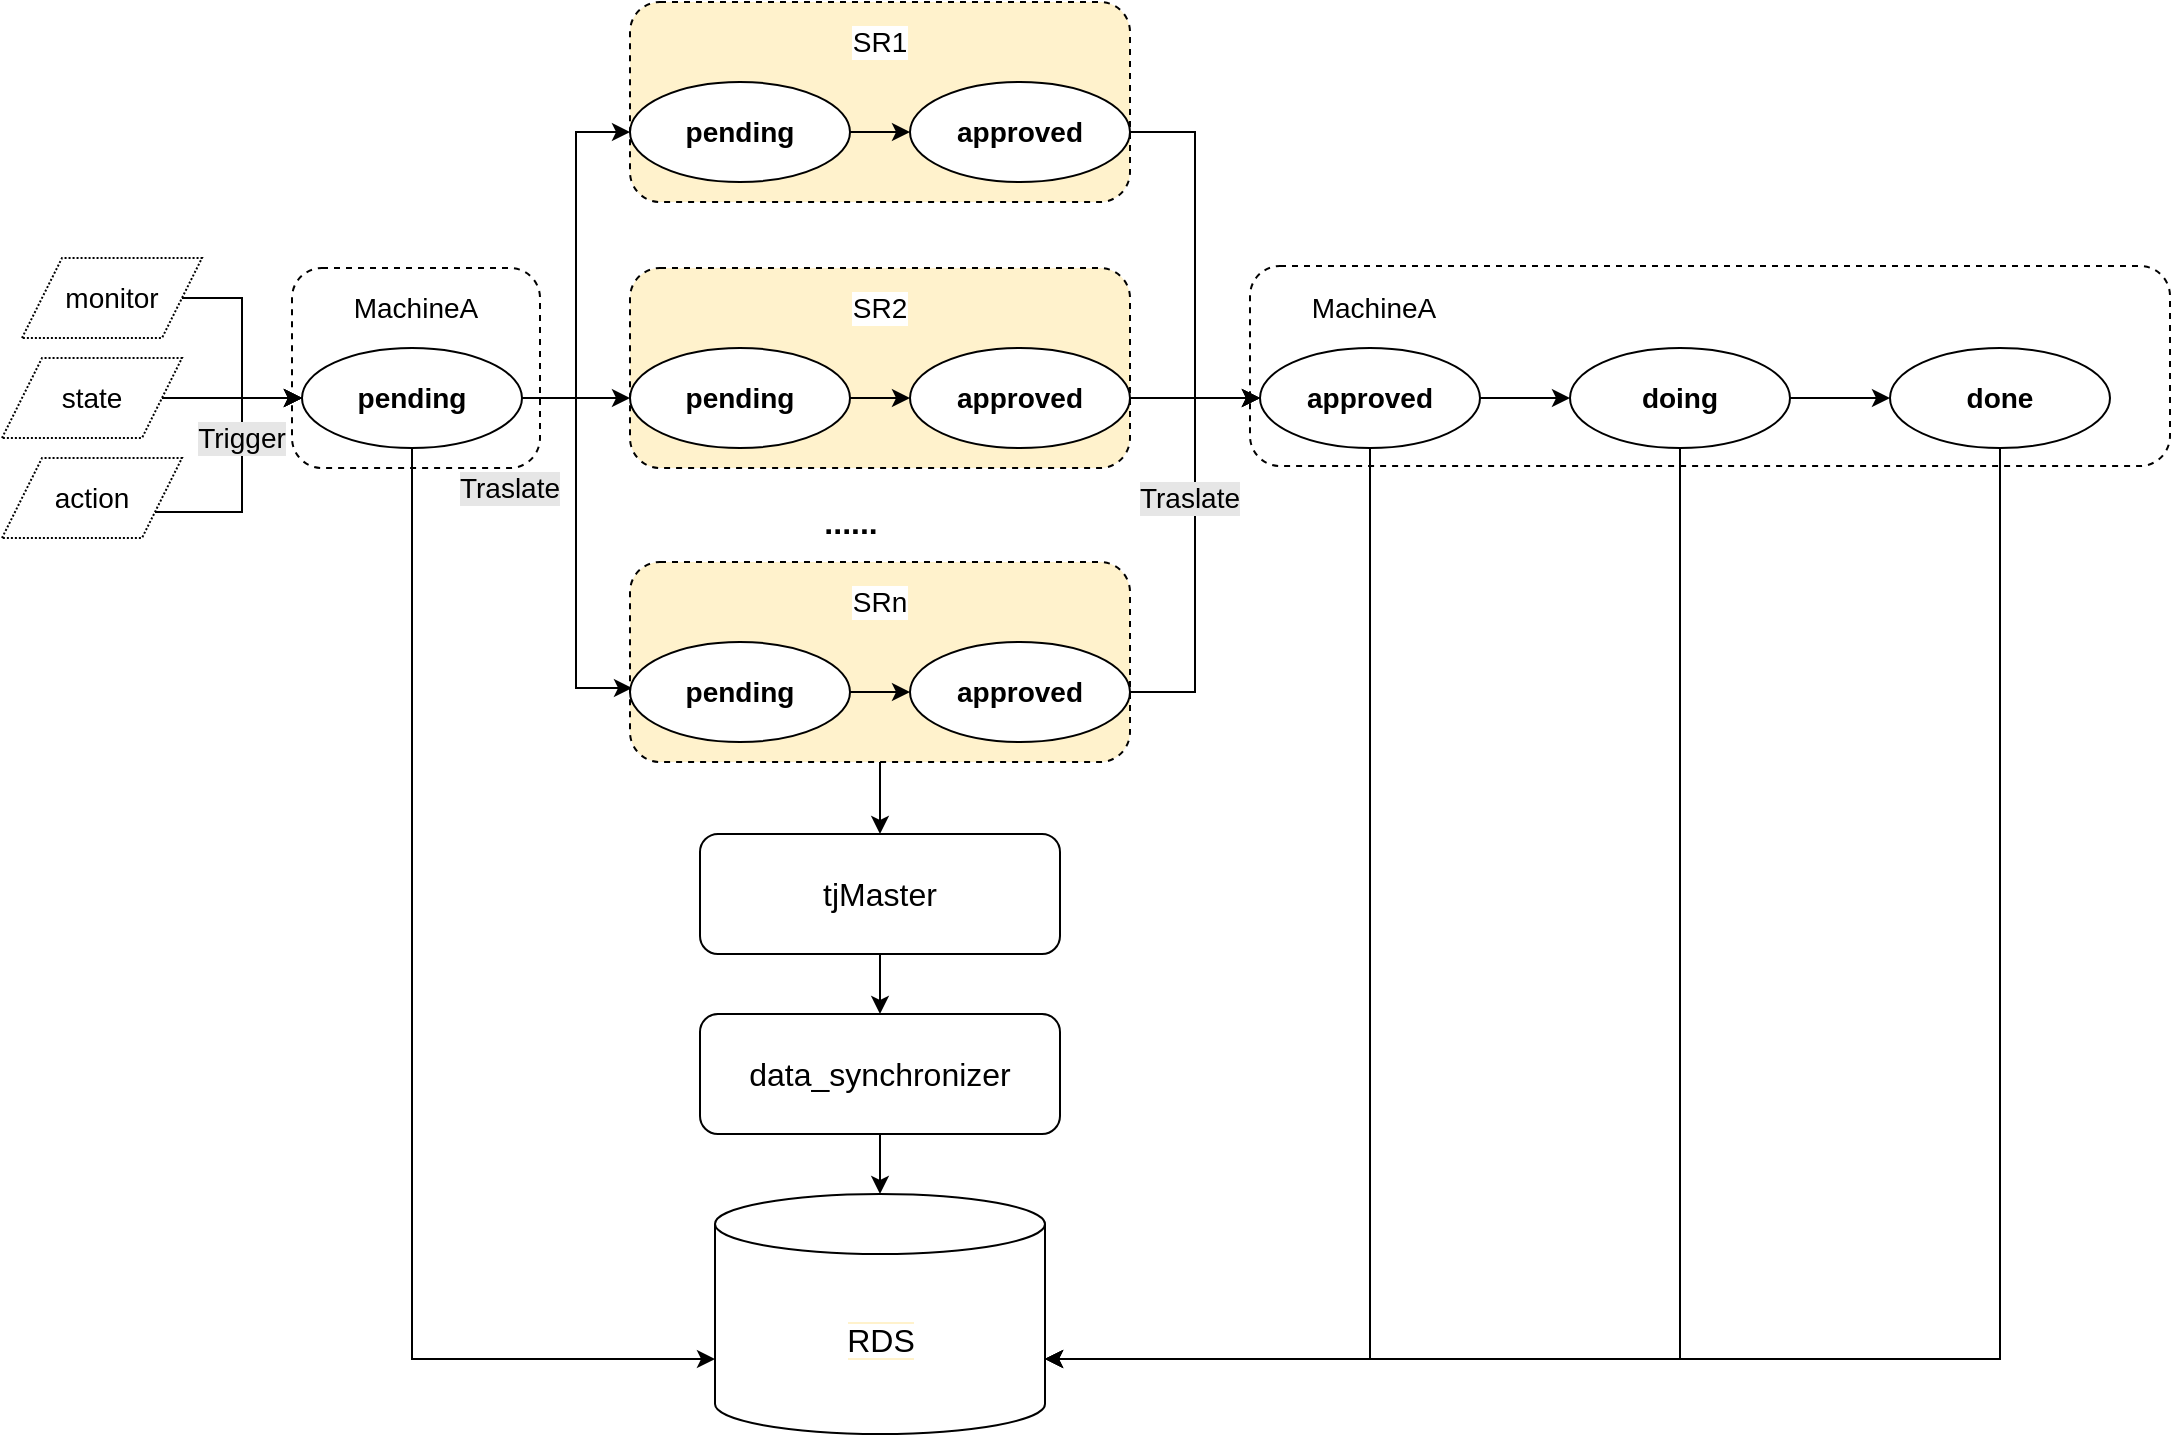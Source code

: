 <mxfile version="14.4.6" type="github">
  <diagram id="MMFUoUL-iYYDqlndlSFT" name="第 1 页">
    <mxGraphModel dx="1298" dy="945" grid="1" gridSize="10" guides="1" tooltips="1" connect="1" arrows="1" fold="1" page="1" pageScale="1" pageWidth="583" pageHeight="827" math="0" shadow="0">
      <root>
        <mxCell id="0" />
        <mxCell id="1" parent="0" />
        <mxCell id="JBcYczJnqvZJM_Ojkkls-45" value="" style="rounded=1;whiteSpace=wrap;html=1;dashed=1;labelBackgroundColor=#ffffff;fontSize=14;" vertex="1" parent="1">
          <mxGeometry x="151" y="197" width="124" height="100" as="geometry" />
        </mxCell>
        <mxCell id="JBcYczJnqvZJM_Ojkkls-49" value="" style="rounded=1;whiteSpace=wrap;html=1;dashed=1;labelBackgroundColor=#ffffff;fontSize=14;" vertex="1" parent="1">
          <mxGeometry x="630" y="196" width="460" height="100" as="geometry" />
        </mxCell>
        <mxCell id="JBcYczJnqvZJM_Ojkkls-78" style="edgeStyle=orthogonalEdgeStyle;rounded=0;orthogonalLoop=1;jettySize=auto;html=1;entryX=0;entryY=0;entryDx=0;entryDy=82.5;entryPerimeter=0;fontSize=16;exitX=0.5;exitY=1;exitDx=0;exitDy=0;" edge="1" parent="1" source="JBcYczJnqvZJM_Ojkkls-10" target="JBcYczJnqvZJM_Ojkkls-75">
          <mxGeometry relative="1" as="geometry" />
        </mxCell>
        <mxCell id="JBcYczJnqvZJM_Ojkkls-19" value="" style="rounded=1;whiteSpace=wrap;html=1;dashed=1;labelBackgroundColor=#FFF2CC;fontSize=14;fillColor=#FFF2CC;" vertex="1" parent="1">
          <mxGeometry x="320" y="64" width="250" height="100" as="geometry" />
        </mxCell>
        <mxCell id="JBcYczJnqvZJM_Ojkkls-15" style="edgeStyle=orthogonalEdgeStyle;rounded=0;orthogonalLoop=1;jettySize=auto;html=1;entryX=0;entryY=0.5;entryDx=0;entryDy=0;fontSize=14;" edge="1" parent="1" source="JBcYczJnqvZJM_Ojkkls-5" target="JBcYczJnqvZJM_Ojkkls-10">
          <mxGeometry relative="1" as="geometry">
            <Array as="points">
              <mxPoint x="126" y="212" />
              <mxPoint x="126" y="262" />
            </Array>
          </mxGeometry>
        </mxCell>
        <mxCell id="JBcYczJnqvZJM_Ojkkls-5" value="monitor" style="shape=parallelogram;perimeter=parallelogramPerimeter;whiteSpace=wrap;html=1;fixedSize=1;dashed=1;dashPattern=1 1;labelBackgroundColor=#ffffff;fontSize=14;" vertex="1" parent="1">
          <mxGeometry x="16" y="192" width="90" height="40" as="geometry" />
        </mxCell>
        <mxCell id="JBcYczJnqvZJM_Ojkkls-13" value="" style="edgeStyle=orthogonalEdgeStyle;rounded=0;orthogonalLoop=1;jettySize=auto;html=1;fontSize=14;" edge="1" parent="1" source="JBcYczJnqvZJM_Ojkkls-7" target="JBcYczJnqvZJM_Ojkkls-10">
          <mxGeometry relative="1" as="geometry" />
        </mxCell>
        <mxCell id="JBcYczJnqvZJM_Ojkkls-7" value="state" style="shape=parallelogram;perimeter=parallelogramPerimeter;whiteSpace=wrap;html=1;fixedSize=1;dashed=1;dashPattern=1 1;labelBackgroundColor=#ffffff;fontSize=14;" vertex="1" parent="1">
          <mxGeometry x="6" y="242" width="90" height="40" as="geometry" />
        </mxCell>
        <mxCell id="JBcYczJnqvZJM_Ojkkls-14" value="" style="edgeStyle=orthogonalEdgeStyle;rounded=0;orthogonalLoop=1;jettySize=auto;html=1;fontSize=14;exitX=1;exitY=0.75;exitDx=0;exitDy=0;" edge="1" parent="1" source="JBcYczJnqvZJM_Ojkkls-16" target="JBcYczJnqvZJM_Ojkkls-10">
          <mxGeometry relative="1" as="geometry">
            <Array as="points">
              <mxPoint x="126" y="262" />
            </Array>
          </mxGeometry>
        </mxCell>
        <mxCell id="JBcYczJnqvZJM_Ojkkls-8" value="action" style="shape=parallelogram;perimeter=parallelogramPerimeter;whiteSpace=wrap;html=1;fixedSize=1;dashed=1;dashPattern=1 1;labelBackgroundColor=#ffffff;fontSize=14;" vertex="1" parent="1">
          <mxGeometry x="6" y="292" width="90" height="40" as="geometry" />
        </mxCell>
        <mxCell id="JBcYczJnqvZJM_Ojkkls-40" style="edgeStyle=orthogonalEdgeStyle;rounded=0;orthogonalLoop=1;jettySize=auto;html=1;entryX=0;entryY=0.5;entryDx=0;entryDy=0;fontSize=16;" edge="1" parent="1" source="JBcYczJnqvZJM_Ojkkls-10" target="JBcYczJnqvZJM_Ojkkls-29">
          <mxGeometry relative="1" as="geometry" />
        </mxCell>
        <mxCell id="JBcYczJnqvZJM_Ojkkls-41" style="edgeStyle=orthogonalEdgeStyle;rounded=0;orthogonalLoop=1;jettySize=auto;html=1;exitX=1;exitY=0.5;exitDx=0;exitDy=0;entryX=0;entryY=0.5;entryDx=0;entryDy=0;fontSize=16;" edge="1" parent="1" source="JBcYczJnqvZJM_Ojkkls-10" target="JBcYczJnqvZJM_Ojkkls-22">
          <mxGeometry relative="1" as="geometry" />
        </mxCell>
        <mxCell id="JBcYczJnqvZJM_Ojkkls-42" style="edgeStyle=orthogonalEdgeStyle;rounded=0;orthogonalLoop=1;jettySize=auto;html=1;exitX=1;exitY=0.5;exitDx=0;exitDy=0;entryX=0.004;entryY=0.63;entryDx=0;entryDy=0;entryPerimeter=0;fontSize=16;" edge="1" parent="1" source="JBcYczJnqvZJM_Ojkkls-10" target="JBcYczJnqvZJM_Ojkkls-34">
          <mxGeometry relative="1" as="geometry" />
        </mxCell>
        <mxCell id="JBcYczJnqvZJM_Ojkkls-10" value="pending" style="ellipse;whiteSpace=wrap;html=1;labelBackgroundColor=#ffffff;fontSize=14;fontStyle=1" vertex="1" parent="1">
          <mxGeometry x="156" y="237" width="110" height="50" as="geometry" />
        </mxCell>
        <mxCell id="JBcYczJnqvZJM_Ojkkls-18" value="" style="edgeStyle=orthogonalEdgeStyle;rounded=0;orthogonalLoop=1;jettySize=auto;html=1;fontSize=14;exitX=1;exitY=0.75;exitDx=0;exitDy=0;entryX=0;entryY=0.5;entryDx=0;entryDy=0;" edge="1" parent="1" source="JBcYczJnqvZJM_Ojkkls-8" target="JBcYczJnqvZJM_Ojkkls-10">
          <mxGeometry relative="1" as="geometry">
            <mxPoint x="82.5" y="319" as="sourcePoint" />
            <mxPoint x="146" y="262" as="targetPoint" />
            <Array as="points">
              <mxPoint x="126" y="319" />
              <mxPoint x="126" y="262" />
            </Array>
          </mxGeometry>
        </mxCell>
        <mxCell id="JBcYczJnqvZJM_Ojkkls-16" value="Trigger" style="text;html=1;strokeColor=none;fillColor=none;align=center;verticalAlign=middle;whiteSpace=wrap;rounded=0;dashed=1;labelBackgroundColor=#E6E6E6;fontSize=14;" vertex="1" parent="1">
          <mxGeometry x="106" y="272" width="40" height="20" as="geometry" />
        </mxCell>
        <mxCell id="JBcYczJnqvZJM_Ojkkls-25" style="edgeStyle=orthogonalEdgeStyle;rounded=0;orthogonalLoop=1;jettySize=auto;html=1;exitX=1;exitY=0.5;exitDx=0;exitDy=0;entryX=0;entryY=0.5;entryDx=0;entryDy=0;fontSize=14;" edge="1" parent="1" source="JBcYczJnqvZJM_Ojkkls-22" target="JBcYczJnqvZJM_Ojkkls-23">
          <mxGeometry relative="1" as="geometry" />
        </mxCell>
        <mxCell id="JBcYczJnqvZJM_Ojkkls-22" value="pending" style="ellipse;whiteSpace=wrap;html=1;labelBackgroundColor=#ffffff;fontSize=14;fontStyle=1" vertex="1" parent="1">
          <mxGeometry x="320" y="104" width="110" height="50" as="geometry" />
        </mxCell>
        <mxCell id="JBcYczJnqvZJM_Ojkkls-70" style="edgeStyle=orthogonalEdgeStyle;rounded=0;orthogonalLoop=1;jettySize=auto;html=1;exitX=1;exitY=0.5;exitDx=0;exitDy=0;entryX=0;entryY=0.5;entryDx=0;entryDy=0;fontSize=16;" edge="1" parent="1" source="JBcYczJnqvZJM_Ojkkls-23" target="JBcYczJnqvZJM_Ojkkls-50">
          <mxGeometry relative="1" as="geometry" />
        </mxCell>
        <mxCell id="JBcYczJnqvZJM_Ojkkls-23" value="approved" style="ellipse;whiteSpace=wrap;html=1;labelBackgroundColor=#ffffff;fontSize=14;fontStyle=1" vertex="1" parent="1">
          <mxGeometry x="460" y="104" width="110" height="50" as="geometry" />
        </mxCell>
        <mxCell id="JBcYczJnqvZJM_Ojkkls-24" value="SR1" style="text;html=1;strokeColor=none;fillColor=none;align=center;verticalAlign=middle;whiteSpace=wrap;rounded=0;labelBackgroundColor=#ffffff;fontSize=14;" vertex="1" parent="1">
          <mxGeometry x="425" y="74" width="40" height="20" as="geometry" />
        </mxCell>
        <mxCell id="JBcYczJnqvZJM_Ojkkls-27" value="" style="rounded=1;whiteSpace=wrap;html=1;dashed=1;labelBackgroundColor=#FFF2CC;fontSize=14;fillColor=#FFF2CC;" vertex="1" parent="1">
          <mxGeometry x="320" y="197" width="250" height="100" as="geometry" />
        </mxCell>
        <mxCell id="JBcYczJnqvZJM_Ojkkls-28" style="edgeStyle=orthogonalEdgeStyle;rounded=0;orthogonalLoop=1;jettySize=auto;html=1;exitX=1;exitY=0.5;exitDx=0;exitDy=0;entryX=0;entryY=0.5;entryDx=0;entryDy=0;fontSize=14;" edge="1" parent="1" source="JBcYczJnqvZJM_Ojkkls-29" target="JBcYczJnqvZJM_Ojkkls-30">
          <mxGeometry relative="1" as="geometry" />
        </mxCell>
        <mxCell id="JBcYczJnqvZJM_Ojkkls-29" value="pending" style="ellipse;whiteSpace=wrap;html=1;labelBackgroundColor=#ffffff;fontSize=14;fontStyle=1" vertex="1" parent="1">
          <mxGeometry x="320" y="237" width="110" height="50" as="geometry" />
        </mxCell>
        <mxCell id="JBcYczJnqvZJM_Ojkkls-71" style="edgeStyle=orthogonalEdgeStyle;rounded=0;orthogonalLoop=1;jettySize=auto;html=1;exitX=1;exitY=0.5;exitDx=0;exitDy=0;fontSize=16;" edge="1" parent="1" source="JBcYczJnqvZJM_Ojkkls-30" target="JBcYczJnqvZJM_Ojkkls-50">
          <mxGeometry relative="1" as="geometry" />
        </mxCell>
        <mxCell id="JBcYczJnqvZJM_Ojkkls-30" value="approved" style="ellipse;whiteSpace=wrap;html=1;labelBackgroundColor=#ffffff;fontSize=14;fontStyle=1" vertex="1" parent="1">
          <mxGeometry x="460" y="237" width="110" height="50" as="geometry" />
        </mxCell>
        <mxCell id="JBcYczJnqvZJM_Ojkkls-31" value="SR2" style="text;html=1;strokeColor=none;fillColor=none;align=center;verticalAlign=middle;whiteSpace=wrap;rounded=0;labelBackgroundColor=#ffffff;fontSize=14;" vertex="1" parent="1">
          <mxGeometry x="425" y="207" width="40" height="20" as="geometry" />
        </mxCell>
        <mxCell id="JBcYczJnqvZJM_Ojkkls-79" style="edgeStyle=orthogonalEdgeStyle;rounded=0;orthogonalLoop=1;jettySize=auto;html=1;fontSize=16;" edge="1" parent="1" source="JBcYczJnqvZJM_Ojkkls-34" target="JBcYczJnqvZJM_Ojkkls-77">
          <mxGeometry relative="1" as="geometry" />
        </mxCell>
        <mxCell id="JBcYczJnqvZJM_Ojkkls-34" value="" style="rounded=1;whiteSpace=wrap;html=1;dashed=1;labelBackgroundColor=#FFF2CC;fontSize=14;fillColor=#FFF2CC;" vertex="1" parent="1">
          <mxGeometry x="320" y="344" width="250" height="100" as="geometry" />
        </mxCell>
        <mxCell id="JBcYczJnqvZJM_Ojkkls-35" style="edgeStyle=orthogonalEdgeStyle;rounded=0;orthogonalLoop=1;jettySize=auto;html=1;exitX=1;exitY=0.5;exitDx=0;exitDy=0;entryX=0;entryY=0.5;entryDx=0;entryDy=0;fontSize=14;" edge="1" parent="1" source="JBcYczJnqvZJM_Ojkkls-36" target="JBcYczJnqvZJM_Ojkkls-37">
          <mxGeometry relative="1" as="geometry" />
        </mxCell>
        <mxCell id="JBcYczJnqvZJM_Ojkkls-36" value="pending" style="ellipse;whiteSpace=wrap;html=1;labelBackgroundColor=#ffffff;fontSize=14;fontStyle=1" vertex="1" parent="1">
          <mxGeometry x="320" y="384" width="110" height="50" as="geometry" />
        </mxCell>
        <mxCell id="JBcYczJnqvZJM_Ojkkls-72" style="edgeStyle=orthogonalEdgeStyle;rounded=0;orthogonalLoop=1;jettySize=auto;html=1;exitX=1;exitY=0.5;exitDx=0;exitDy=0;entryX=0;entryY=0.5;entryDx=0;entryDy=0;fontSize=16;" edge="1" parent="1" source="JBcYczJnqvZJM_Ojkkls-37" target="JBcYczJnqvZJM_Ojkkls-50">
          <mxGeometry relative="1" as="geometry" />
        </mxCell>
        <mxCell id="JBcYczJnqvZJM_Ojkkls-37" value="approved" style="ellipse;whiteSpace=wrap;html=1;labelBackgroundColor=#ffffff;fontSize=14;fontStyle=1" vertex="1" parent="1">
          <mxGeometry x="460" y="384" width="110" height="50" as="geometry" />
        </mxCell>
        <mxCell id="JBcYczJnqvZJM_Ojkkls-38" value="SRn" style="text;html=1;strokeColor=none;fillColor=none;align=center;verticalAlign=middle;whiteSpace=wrap;rounded=0;labelBackgroundColor=#ffffff;fontSize=14;" vertex="1" parent="1">
          <mxGeometry x="425" y="354" width="40" height="20" as="geometry" />
        </mxCell>
        <mxCell id="JBcYczJnqvZJM_Ojkkls-39" value="......" style="text;html=1;align=center;verticalAlign=middle;resizable=0;points=[];autosize=1;fontSize=16;fontStyle=1" vertex="1" parent="1">
          <mxGeometry x="410" y="314" width="40" height="20" as="geometry" />
        </mxCell>
        <mxCell id="JBcYczJnqvZJM_Ojkkls-43" value="Traslate" style="text;html=1;strokeColor=none;fillColor=none;align=center;verticalAlign=middle;whiteSpace=wrap;rounded=0;dashed=1;labelBackgroundColor=#E6E6E6;fontSize=14;" vertex="1" parent="1">
          <mxGeometry x="240" y="297" width="40" height="20" as="geometry" />
        </mxCell>
        <mxCell id="JBcYczJnqvZJM_Ojkkls-47" value="MachineA" style="text;html=1;strokeColor=none;fillColor=none;align=center;verticalAlign=middle;whiteSpace=wrap;rounded=0;labelBackgroundColor=#ffffff;fontSize=14;" vertex="1" parent="1">
          <mxGeometry x="178" y="207" width="70" height="20" as="geometry" />
        </mxCell>
        <mxCell id="JBcYczJnqvZJM_Ojkkls-80" value="" style="edgeStyle=orthogonalEdgeStyle;rounded=0;orthogonalLoop=1;jettySize=auto;html=1;fontSize=16;" edge="1" parent="1" source="JBcYczJnqvZJM_Ojkkls-50" target="JBcYczJnqvZJM_Ojkkls-73">
          <mxGeometry relative="1" as="geometry" />
        </mxCell>
        <mxCell id="JBcYczJnqvZJM_Ojkkls-82" style="edgeStyle=orthogonalEdgeStyle;rounded=0;orthogonalLoop=1;jettySize=auto;html=1;entryX=1;entryY=0;entryDx=0;entryDy=82.5;entryPerimeter=0;fontSize=16;exitX=0.5;exitY=1;exitDx=0;exitDy=0;" edge="1" parent="1" source="JBcYczJnqvZJM_Ojkkls-50" target="JBcYczJnqvZJM_Ojkkls-75">
          <mxGeometry relative="1" as="geometry" />
        </mxCell>
        <mxCell id="JBcYczJnqvZJM_Ojkkls-50" value="approved" style="ellipse;whiteSpace=wrap;html=1;labelBackgroundColor=#ffffff;fontSize=14;fontStyle=1" vertex="1" parent="1">
          <mxGeometry x="635" y="237" width="110" height="50" as="geometry" />
        </mxCell>
        <mxCell id="JBcYczJnqvZJM_Ojkkls-51" value="MachineA" style="text;html=1;strokeColor=none;fillColor=none;align=center;verticalAlign=middle;whiteSpace=wrap;rounded=0;labelBackgroundColor=#ffffff;fontSize=14;" vertex="1" parent="1">
          <mxGeometry x="657" y="207" width="70" height="20" as="geometry" />
        </mxCell>
        <mxCell id="JBcYczJnqvZJM_Ojkkls-56" value="Traslate" style="text;html=1;strokeColor=none;fillColor=none;align=center;verticalAlign=middle;whiteSpace=wrap;rounded=0;dashed=1;labelBackgroundColor=#E6E6E6;fontSize=14;" vertex="1" parent="1">
          <mxGeometry x="580" y="302" width="40" height="20" as="geometry" />
        </mxCell>
        <mxCell id="JBcYczJnqvZJM_Ojkkls-81" value="" style="edgeStyle=orthogonalEdgeStyle;rounded=0;orthogonalLoop=1;jettySize=auto;html=1;fontSize=16;" edge="1" parent="1" source="JBcYczJnqvZJM_Ojkkls-73" target="JBcYczJnqvZJM_Ojkkls-74">
          <mxGeometry relative="1" as="geometry" />
        </mxCell>
        <mxCell id="JBcYczJnqvZJM_Ojkkls-83" style="edgeStyle=orthogonalEdgeStyle;rounded=0;orthogonalLoop=1;jettySize=auto;html=1;entryX=1;entryY=0;entryDx=0;entryDy=82.5;entryPerimeter=0;fontSize=16;exitX=0.5;exitY=1;exitDx=0;exitDy=0;" edge="1" parent="1" source="JBcYczJnqvZJM_Ojkkls-73" target="JBcYczJnqvZJM_Ojkkls-75">
          <mxGeometry relative="1" as="geometry" />
        </mxCell>
        <mxCell id="JBcYczJnqvZJM_Ojkkls-73" value="doing" style="ellipse;whiteSpace=wrap;html=1;labelBackgroundColor=#ffffff;fontSize=14;fontStyle=1" vertex="1" parent="1">
          <mxGeometry x="790" y="237" width="110" height="50" as="geometry" />
        </mxCell>
        <mxCell id="JBcYczJnqvZJM_Ojkkls-84" style="edgeStyle=orthogonalEdgeStyle;rounded=0;orthogonalLoop=1;jettySize=auto;html=1;entryX=1;entryY=0;entryDx=0;entryDy=82.5;entryPerimeter=0;fontSize=16;exitX=0.5;exitY=1;exitDx=0;exitDy=0;" edge="1" parent="1" source="JBcYczJnqvZJM_Ojkkls-74" target="JBcYczJnqvZJM_Ojkkls-75">
          <mxGeometry relative="1" as="geometry" />
        </mxCell>
        <mxCell id="JBcYczJnqvZJM_Ojkkls-74" value="done" style="ellipse;whiteSpace=wrap;html=1;labelBackgroundColor=#ffffff;fontSize=14;fontStyle=1" vertex="1" parent="1">
          <mxGeometry x="950" y="237" width="110" height="50" as="geometry" />
        </mxCell>
        <mxCell id="JBcYczJnqvZJM_Ojkkls-75" value="&lt;span style=&quot;background-color: rgb(255 , 255 , 255)&quot;&gt;RDS&lt;/span&gt;" style="shape=cylinder3;whiteSpace=wrap;html=1;boundedLbl=1;backgroundOutline=1;size=15;labelBackgroundColor=#FFF2CC;fontSize=16;" vertex="1" parent="1">
          <mxGeometry x="362.5" y="660" width="165" height="120" as="geometry" />
        </mxCell>
        <mxCell id="JBcYczJnqvZJM_Ojkkls-87" value="" style="edgeStyle=orthogonalEdgeStyle;rounded=0;orthogonalLoop=1;jettySize=auto;html=1;fontSize=16;" edge="1" parent="1" source="JBcYczJnqvZJM_Ojkkls-77" target="JBcYczJnqvZJM_Ojkkls-86">
          <mxGeometry relative="1" as="geometry" />
        </mxCell>
        <mxCell id="JBcYczJnqvZJM_Ojkkls-77" value="tjMaster" style="rounded=1;whiteSpace=wrap;html=1;labelBackgroundColor=none;fillColor=#ffffff;fontSize=16;" vertex="1" parent="1">
          <mxGeometry x="355" y="480" width="180" height="60" as="geometry" />
        </mxCell>
        <mxCell id="JBcYczJnqvZJM_Ojkkls-88" value="" style="edgeStyle=orthogonalEdgeStyle;rounded=0;orthogonalLoop=1;jettySize=auto;html=1;fontSize=16;" edge="1" parent="1" source="JBcYczJnqvZJM_Ojkkls-86" target="JBcYczJnqvZJM_Ojkkls-75">
          <mxGeometry relative="1" as="geometry" />
        </mxCell>
        <mxCell id="JBcYczJnqvZJM_Ojkkls-86" value="data_synchronizer" style="rounded=1;whiteSpace=wrap;html=1;labelBackgroundColor=none;fillColor=#ffffff;fontSize=16;" vertex="1" parent="1">
          <mxGeometry x="355" y="570" width="180" height="60" as="geometry" />
        </mxCell>
      </root>
    </mxGraphModel>
  </diagram>
</mxfile>
